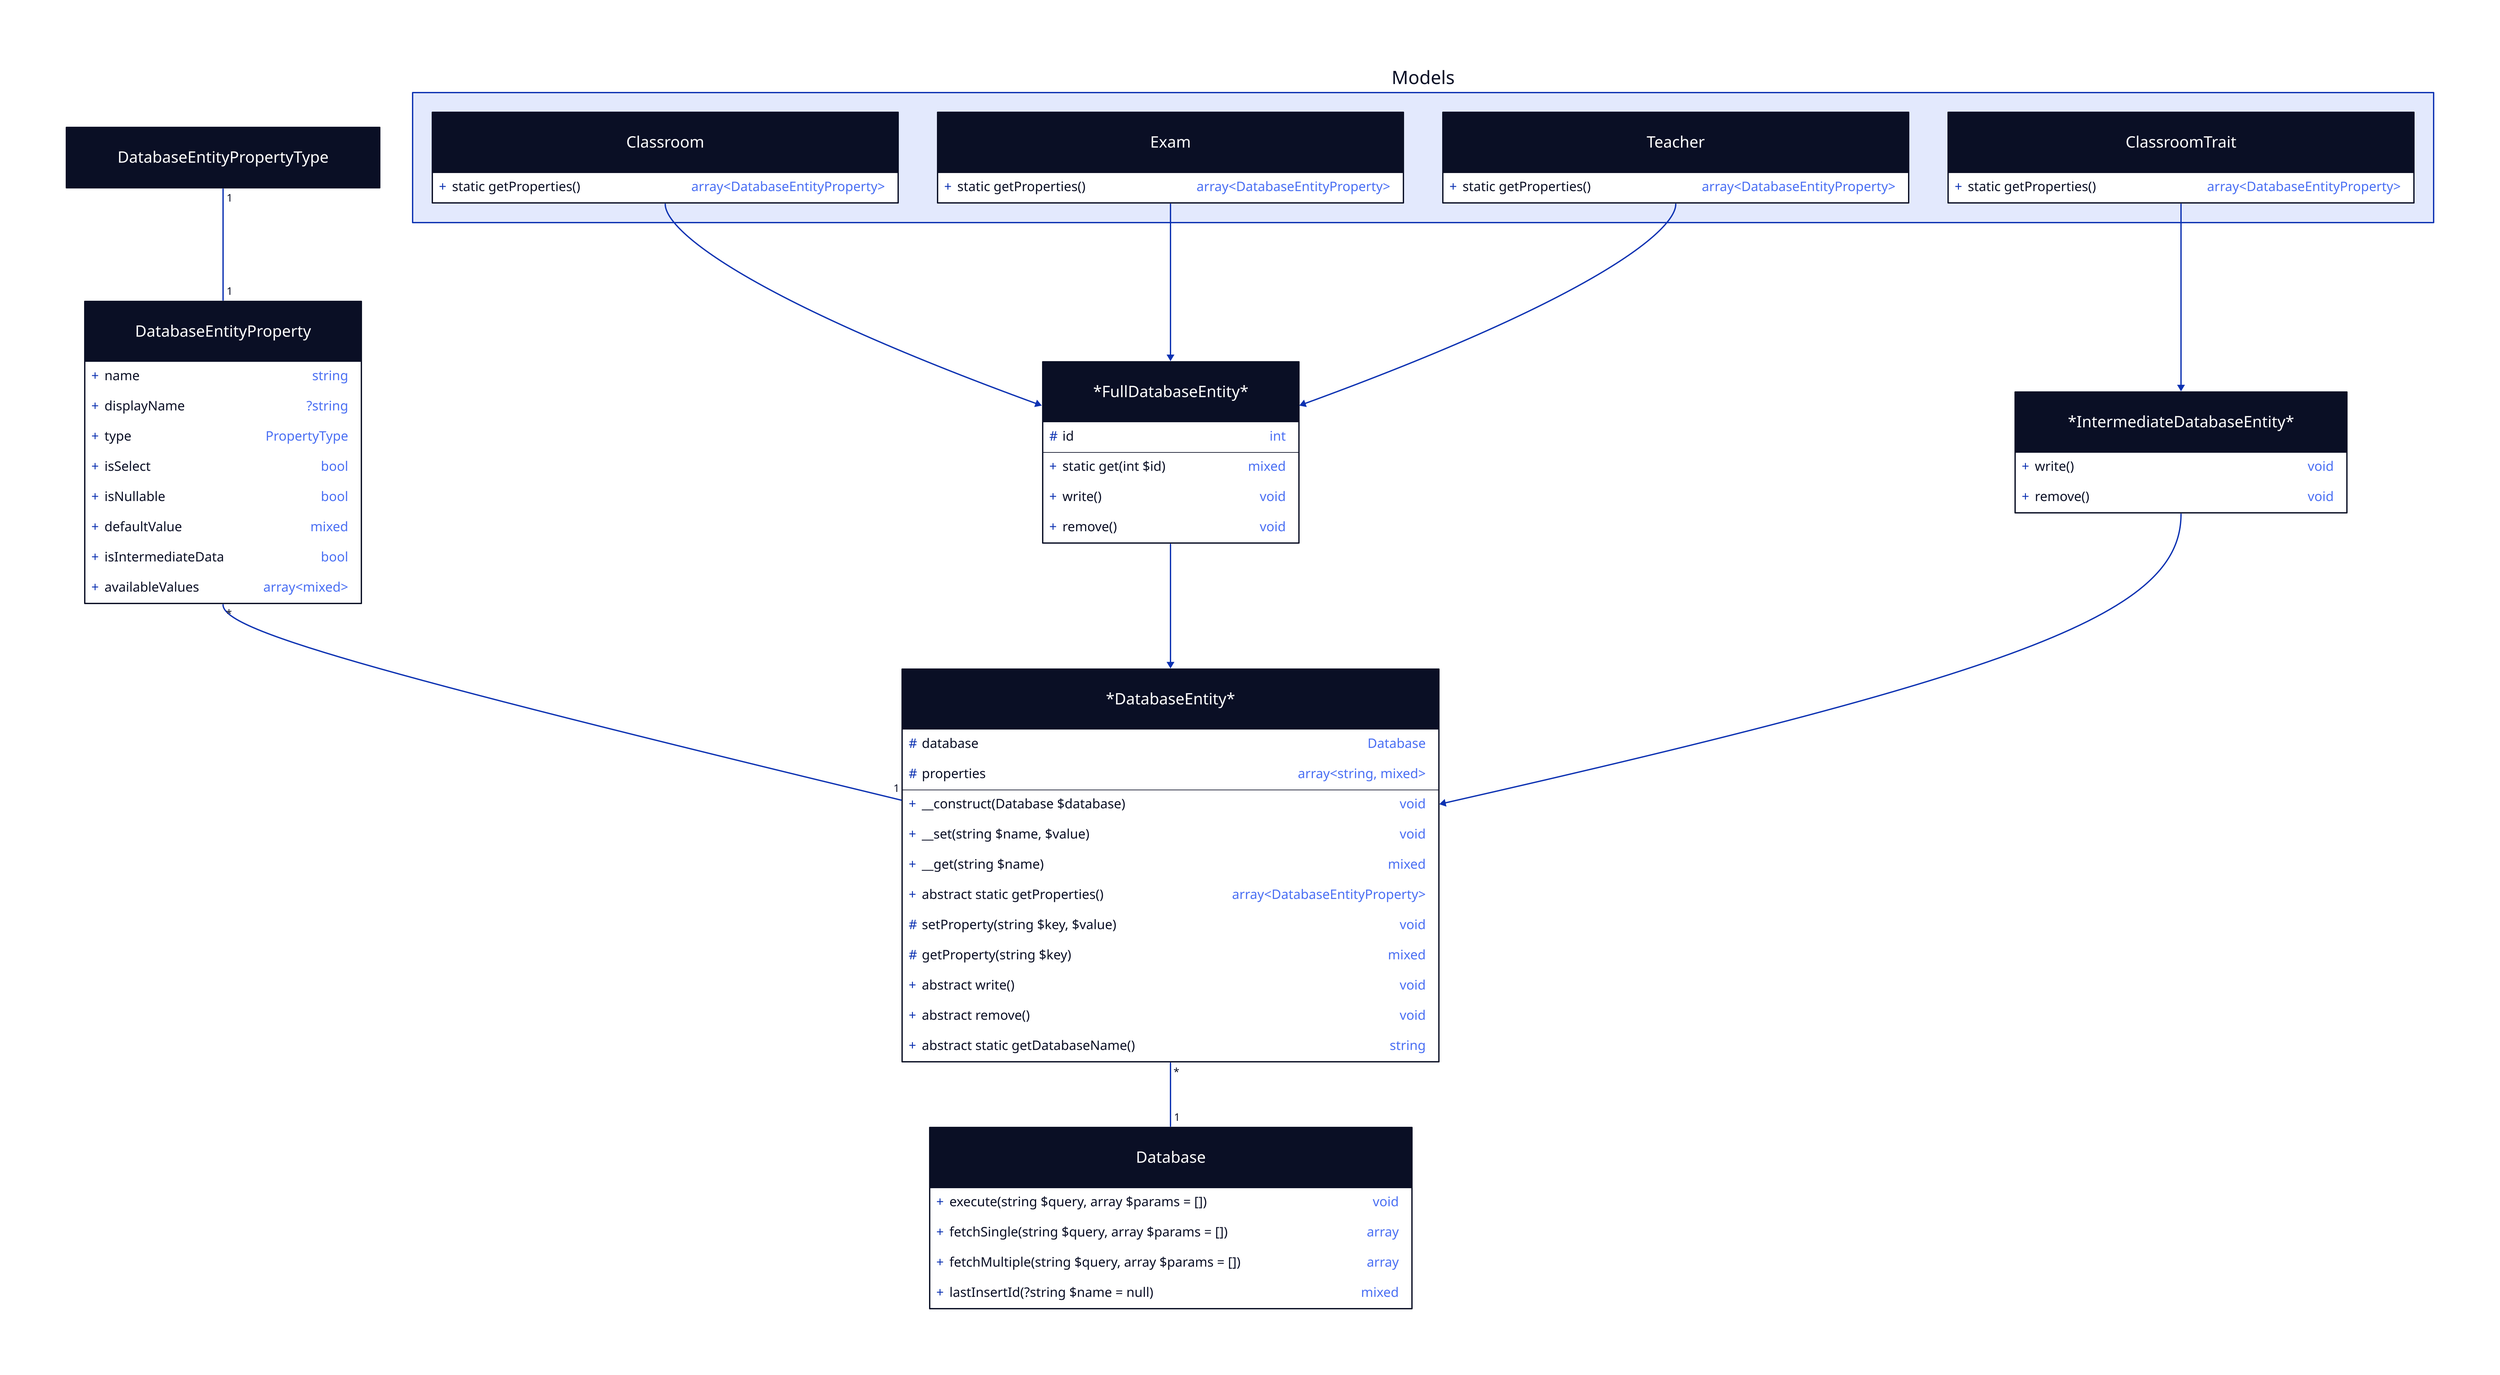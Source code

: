 Database: {
  shape: class

  "execute(string $query, array $params = [])": void
  "fetchSingle(string $query, array $params = [])": array
  "fetchMultiple(string $query, array $params = [])": array

  "lastInsertId(?string $name = null)": mixed
}

DatabaseEntity -- Database: {
  source-arrowhead: *
  target-arrowhead: 1
}
DatabaseEntity: *DatabaseEntity* {
  shape: class

  \#database: Database
  \#properties: array<string, mixed>
  "__construct(Database $database)"
  "__set(string $name, $value)": void
  "__get(string $name)": mixed
  "abstract static getProperties()": array<DatabaseEntityProperty>
  "#setProperty(string $key, $value)": void
  "#getProperty(string $key)": mixed
  "abstract write()": void
  "abstract remove()": void
  "abstract static getDatabaseName()": string
}

DatabaseEntityProperty -- DatabaseEntity: {
  source-arrowhead: *
  target-arrowhead: 1
}
DatabaseEntityProperty: {
  shape: class

  name: string
  displayName: ?string
  type: PropertyType
  isSelect: bool
  isNullable: bool
  defaultValue: mixed
  isIntermediateData: bool
  availableValues: array<mixed>
}

DatabaseEntityPropertyType -- DatabaseEntityProperty: {
  source-arrowhead: 1
  target-arrowhead: 1
}
DatabaseEntityPropertyType: {
  shape: class
}

FullDatabaseEntity -> DatabaseEntity
FullDatabaseEntity: *FullDatabaseEntity* {
  shape: class

  \#id: int
  "static get(int $id)": mixed
  "write()": void
  "remove()": void
}

Models.Classroom -> FullDatabaseEntity
Models.Exam -> FullDatabaseEntity
Models.Teacher -> FullDatabaseEntity
Models: {
  Classroom: {
    shape: class

    "static getProperties()": array<DatabaseEntityProperty>
  }

  Exam: {
    shape: class

    "static getProperties()": array<DatabaseEntityProperty>
  }

  Teacher: {
    shape: class

    "static getProperties()": array<DatabaseEntityProperty>
  }
}

IntermediateDatabaseEntity -> DatabaseEntity
IntermediateDatabaseEntity: *IntermediateDatabaseEntity* {
  shape: class

  "write()": void
  "remove()": void
}

Models.ClassroomTrait -> IntermediateDatabaseEntity
Models: {
  ClassroomTrait: {
    shape: class

    "static getProperties()": array<DatabaseEntityProperty>
  }
}
